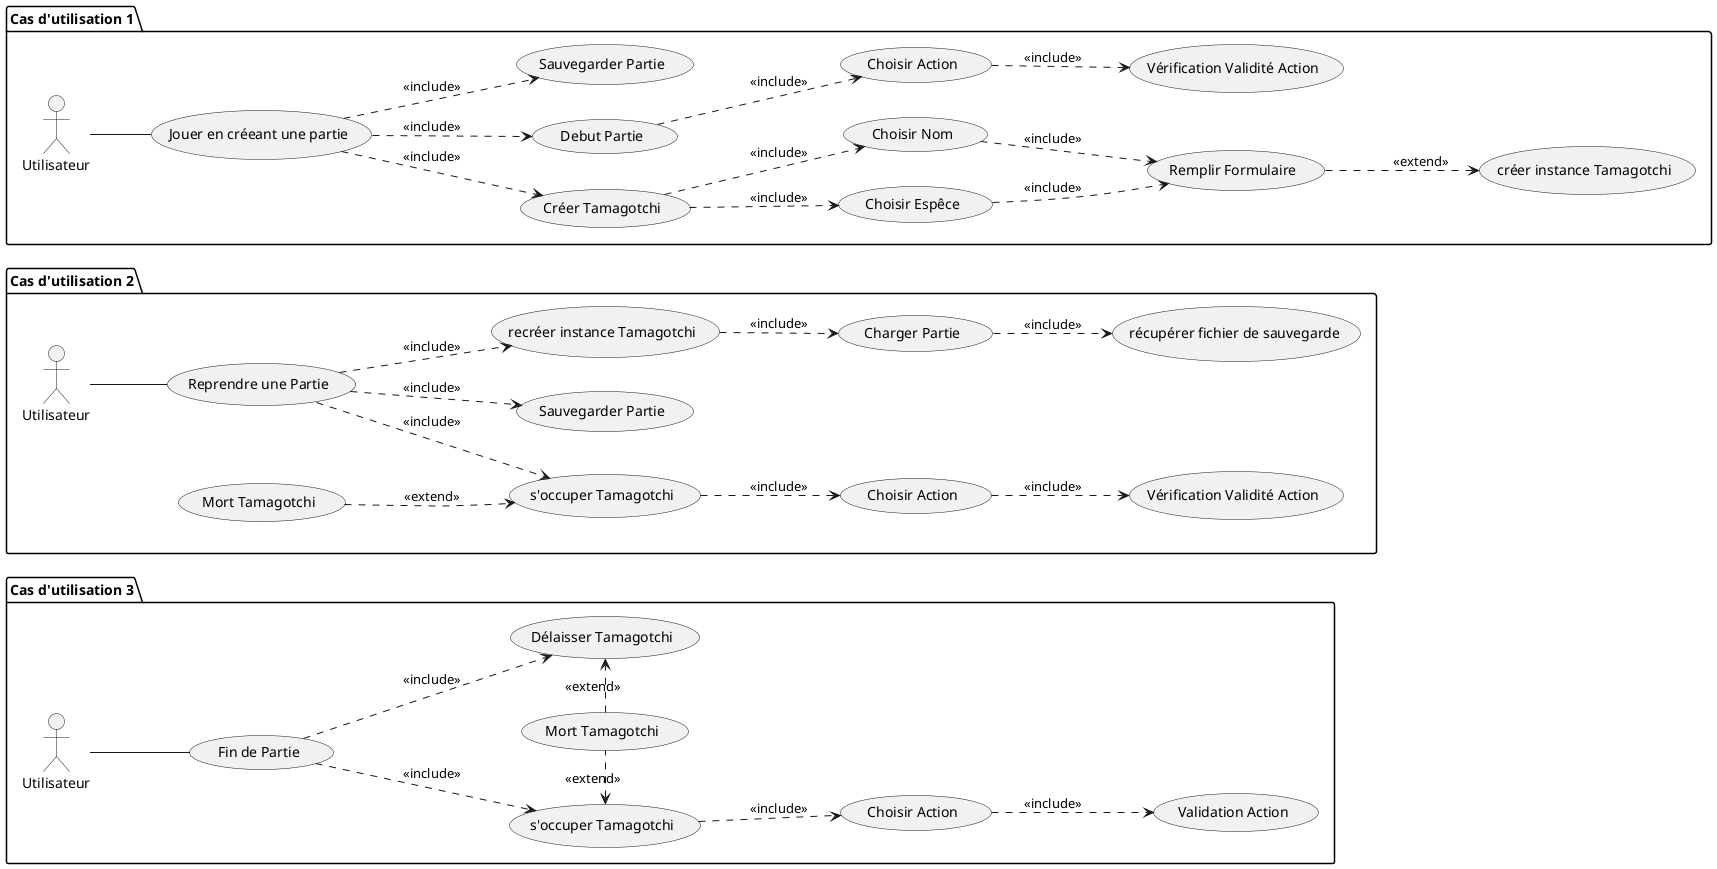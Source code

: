 @startuml usecase

left to right direction

package  "Cas d'utilisation 3"  #white{
        actor "Utilisateur" as user3
        
        usecase "Fin de Partie" as finPart
        usecase "s'occuper Tamagotchi" as occupeTama2
   
        usecase "Délaisser Tamagotchi" as delaisserTama2
        usecase "Mort Tamagotchi" as mortTama2
        usecase "Choisir Action" as choixAction3
        usecase "Validation Action" as validationAction3


     finPart ..> occupeTama2 : <<include>>

        user3 -- finPart

        finPart ..> delaisserTama2 : <<include>>

        mortTama2 .left.> occupeTama2 : <<extend>>
        mortTama2 .right.> delaisserTama2 : <<extend>>
        choixAction3 ..> validationAction3 : <<include>>

        occupeTama2 ..> choixAction3 : <<include>>

}



package "Cas d'utilisation 2" #white{
    actor "Utilisateur" as user2
    usecase "Reprendre une Partie" as repPart
        user2 -- repPart

        usecase "recréer instance Tamagotchi" as recreeInstanc
        repPart ..> recreeInstanc : <<include>>
        usecase "s'occuper Tamagotchi" as occupeTama
        repPart ..> occupeTama : <<include>>


        usecase "Mort Tamagotchi" as mortTama
        mortTama ..> occupeTama : <<extend>>

        usecase "Sauvegarder Partie" as savePartie2
        repPart ..> savePartie2 : <<include>>

        usecase "Charger Partie" as chargPartie
        recreeInstanc ..> chargPartie : <<include>>

        usecase "récupérer fichier de sauvegarde" as recupFichier
        chargPartie ..> recupFichier : <<include>>

        usecase "Choisir Action" as choixAction2
        occupeTama ..> choixAction2 : <<include>>

        usecase "Vérification Validité Action" as validiteAct2
        choixAction2 ..> validiteAct2 : <<include>>

}


package "Cas d'utilisation 1"  #white{
    actor Utilisateur as user1
    usecase "Jouer en créeant une partie" as jcreerPart
    usecase "Créer Tamagotchi" as creeTama
    usecase "Debut Partie" as debPartie
    usecase "Choisir Action" as choixAction1
    usecase "Vérification Validité Action" as validiteAct
    usecase "Sauvegarder Partie" as savePartie
    usecase "Choisir Espêce" as choixEspece
    usecase "Choisir Nom" as choixnom1
    usecase "Remplir Formulaire" as formul
    usecase "créer instance Tamagotchi" as creeInstanc
    user1 -- jcreerPart
    jcreerPart ..> creeTama : <<include>>
    creeTama ..> choixnom1 : <<include>>
    creeTama ..> choixEspece : <<include>>
    choixEspece ..> formul : <<include>>
    choixnom1 ..> formul : <<include>>
    formul ..> creeInstanc : <<extend>>
    jcreerPart ..> debPartie : <<include>>
    choixAction1 ..> validiteAct : <<include>>
    debPartie ..> choixAction1 : <<include>>
    jcreerPart ..> savePartie : <<include>>
}




@enduml